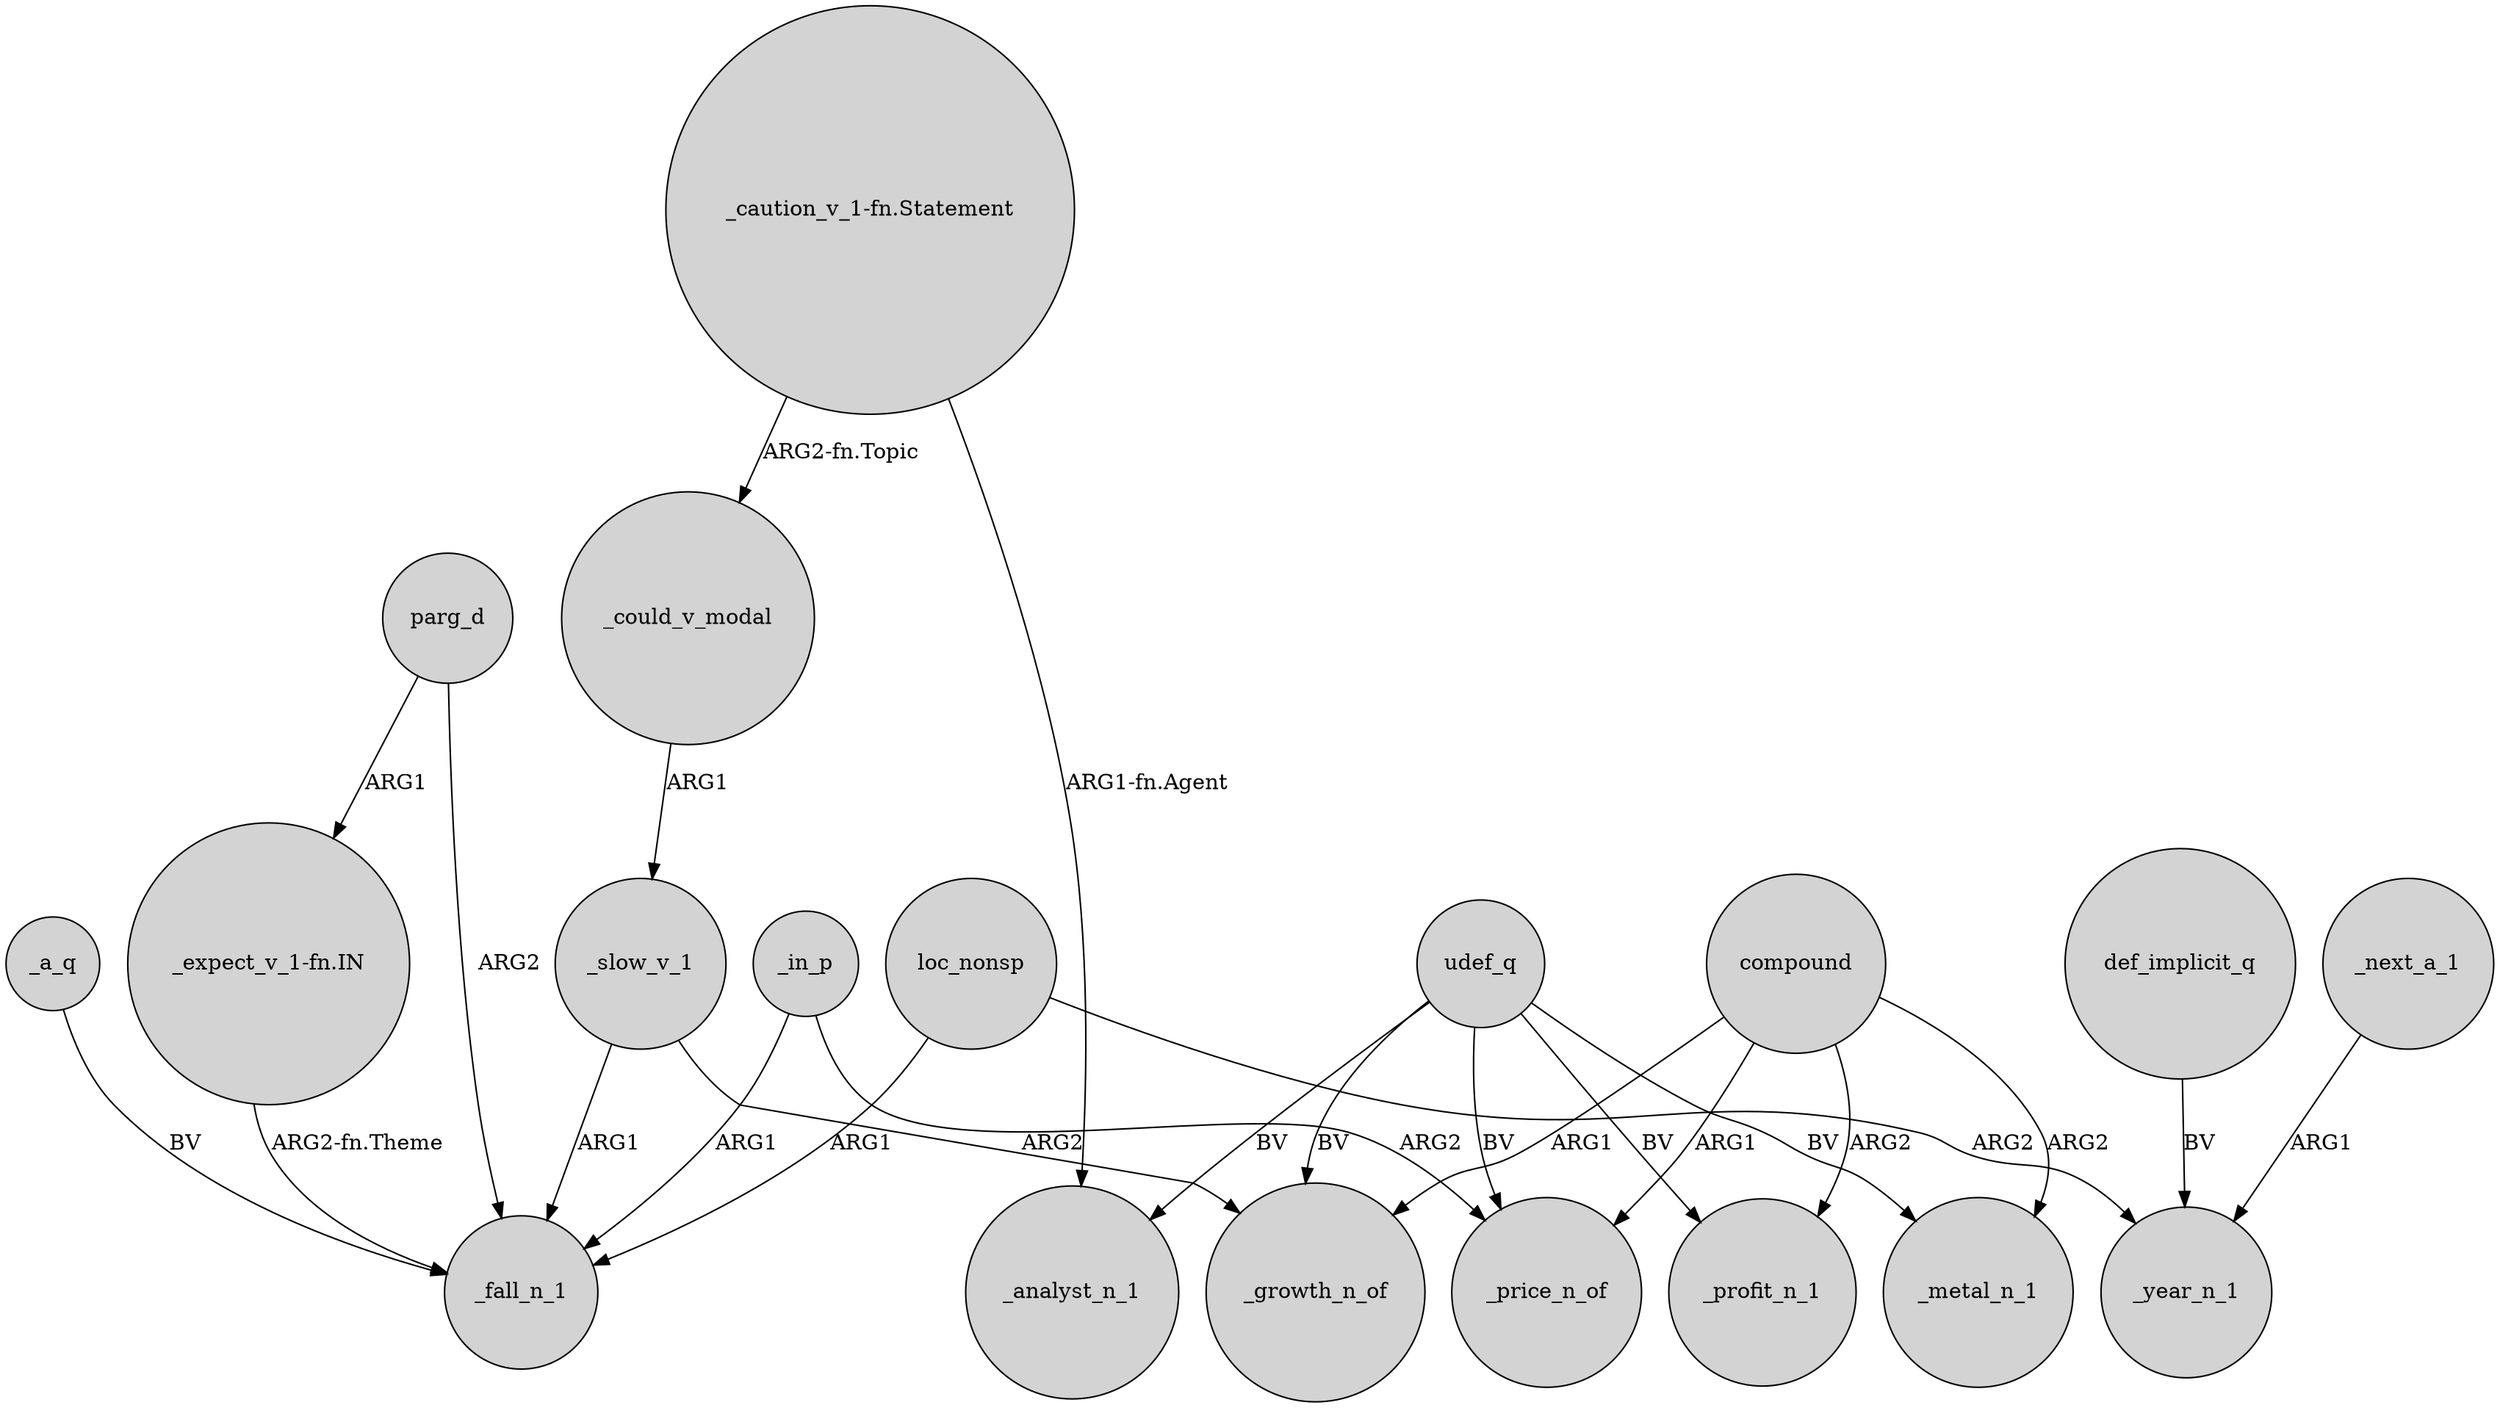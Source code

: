 digraph {
	node [shape=circle style=filled]
	_a_q -> _fall_n_1 [label=BV]
	udef_q -> _price_n_of [label=BV]
	def_implicit_q -> _year_n_1 [label=BV]
	parg_d -> _fall_n_1 [label=ARG2]
	_in_p -> _fall_n_1 [label=ARG1]
	loc_nonsp -> _fall_n_1 [label=ARG1]
	_slow_v_1 -> _fall_n_1 [label=ARG1]
	"_expect_v_1-fn.IN" -> _fall_n_1 [label="ARG2-fn.Theme"]
	"_caution_v_1-fn.Statement" -> _analyst_n_1 [label="ARG1-fn.Agent"]
	compound -> _metal_n_1 [label=ARG2]
	_next_a_1 -> _year_n_1 [label=ARG1]
	parg_d -> "_expect_v_1-fn.IN" [label=ARG1]
	loc_nonsp -> _year_n_1 [label=ARG2]
	_could_v_modal -> _slow_v_1 [label=ARG1]
	udef_q -> _metal_n_1 [label=BV]
	compound -> _profit_n_1 [label=ARG2]
	compound -> _growth_n_of [label=ARG1]
	udef_q -> _profit_n_1 [label=BV]
	"_caution_v_1-fn.Statement" -> _could_v_modal [label="ARG2-fn.Topic"]
	_in_p -> _price_n_of [label=ARG2]
	compound -> _price_n_of [label=ARG1]
	udef_q -> _growth_n_of [label=BV]
	_slow_v_1 -> _growth_n_of [label=ARG2]
	udef_q -> _analyst_n_1 [label=BV]
}
